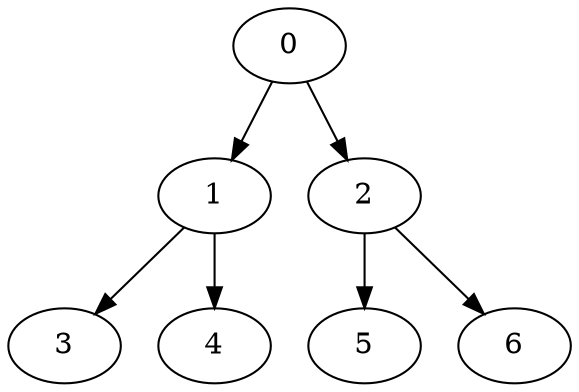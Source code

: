 /* Created by igraph 1.3.1.9037 */
digraph {
  0 [
    name=1
    attr_1=7
    attr_2=W
  ];
  1 [
    name=2
    attr_1=1
    attr_2=J
  ];
  2 [
    name=3
    attr_1=4
    attr_2=Q
  ];
  3 [
    name=4
    attr_1=10
    attr_2=C
  ];
  4 [
    name=5
    attr_1=4
    attr_2=T
  ];
  5 [
    name=6
    attr_1=5
    attr_2=W
  ];
  6 [
    name=7
    attr_1=3
    attr_2=S
  ];

  0 -> 1 [
    attr1=K
    attr2=7
  ];
  0 -> 2 [
    attr1=J
    attr2=10
  ];
  1 -> 3 [
    attr1=B
    attr2=6
  ];
  1 -> 4 [
    attr1=V
    attr2=9
  ];
  2 -> 5 [
    attr1=P
    attr2=1
  ];
  2 -> 6 [
    attr1=K
    attr2=3
  ];
}
